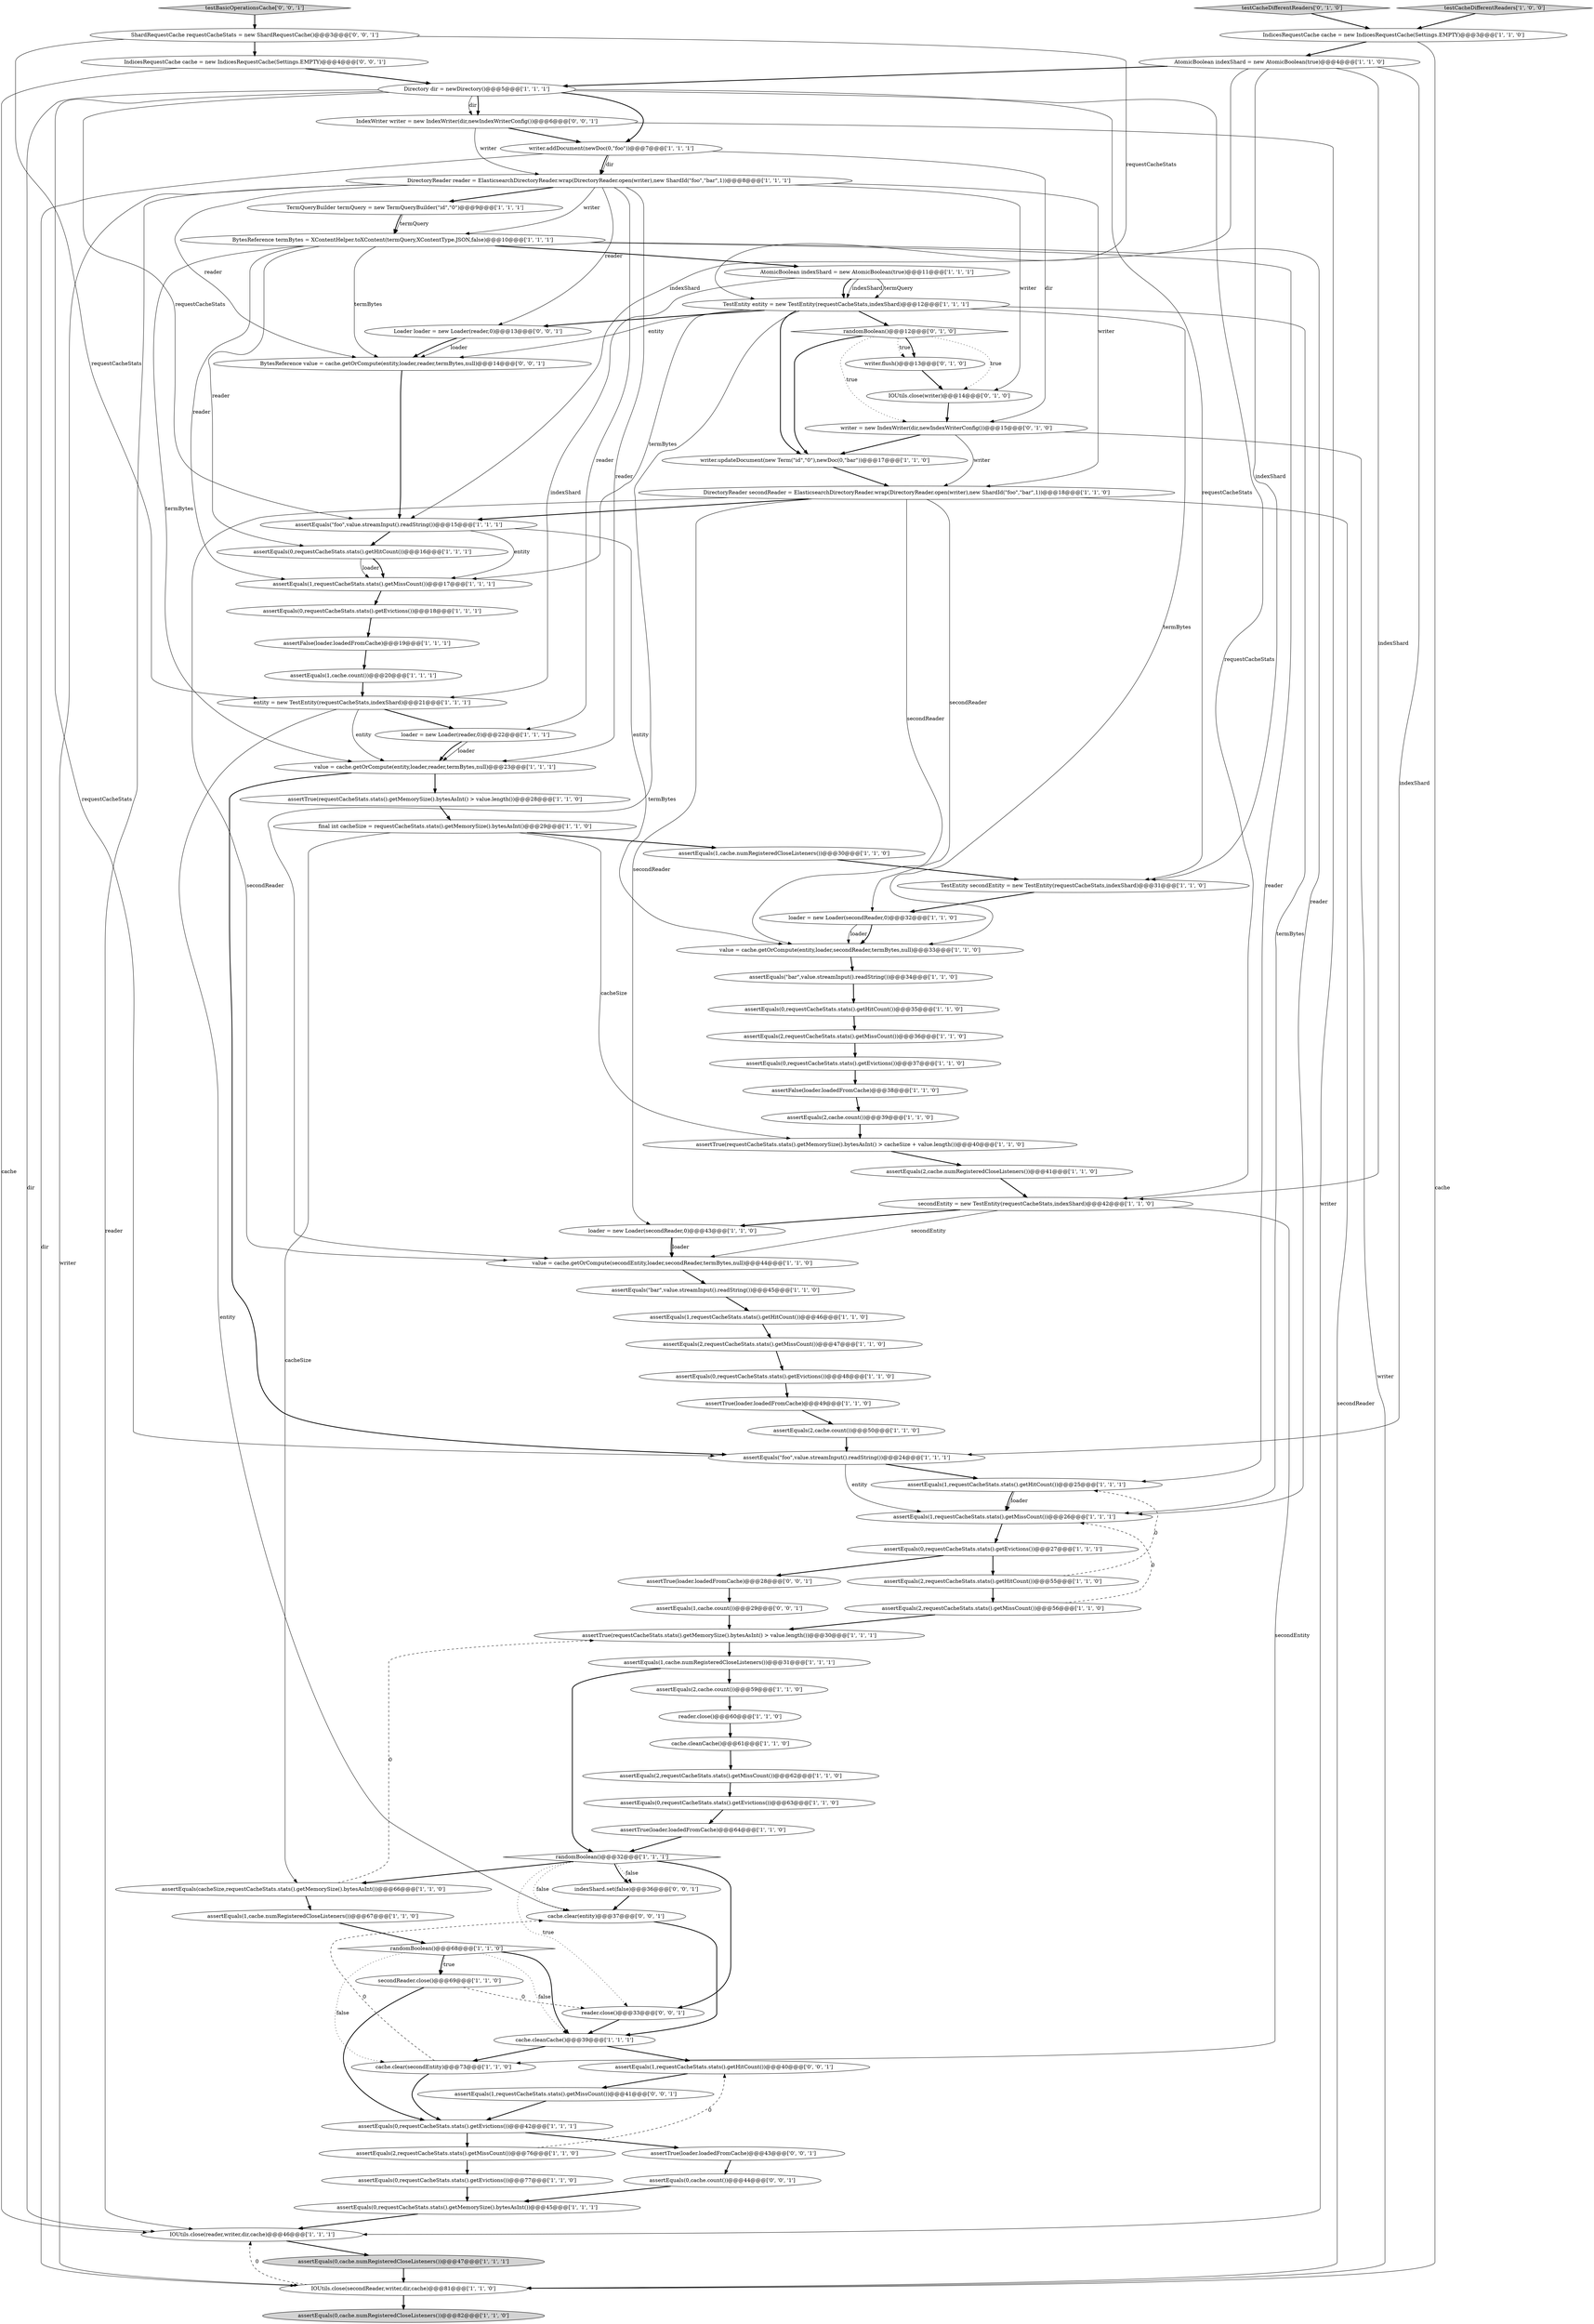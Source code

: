 digraph {
12 [style = filled, label = "assertEquals(2,cache.numRegisteredCloseListeners())@@@41@@@['1', '1', '0']", fillcolor = white, shape = ellipse image = "AAA0AAABBB1BBB"];
89 [style = filled, label = "IndicesRequestCache cache = new IndicesRequestCache(Settings.EMPTY)@@@4@@@['0', '0', '1']", fillcolor = white, shape = ellipse image = "AAA0AAABBB3BBB"];
33 [style = filled, label = "assertEquals(\"foo\",value.streamInput().readString())@@@24@@@['1', '1', '1']", fillcolor = white, shape = ellipse image = "AAA0AAABBB1BBB"];
3 [style = filled, label = "assertEquals(1,requestCacheStats.stats().getHitCount())@@@25@@@['1', '1', '1']", fillcolor = white, shape = ellipse image = "AAA0AAABBB1BBB"];
16 [style = filled, label = "assertEquals(2,requestCacheStats.stats().getMissCount())@@@36@@@['1', '1', '0']", fillcolor = white, shape = ellipse image = "AAA0AAABBB1BBB"];
15 [style = filled, label = "value = cache.getOrCompute(entity,loader,reader,termBytes,null)@@@23@@@['1', '1', '1']", fillcolor = white, shape = ellipse image = "AAA0AAABBB1BBB"];
44 [style = filled, label = "assertEquals(2,cache.count())@@@59@@@['1', '1', '0']", fillcolor = white, shape = ellipse image = "AAA0AAABBB1BBB"];
9 [style = filled, label = "loader = new Loader(secondReader,0)@@@32@@@['1', '1', '0']", fillcolor = white, shape = ellipse image = "AAA0AAABBB1BBB"];
66 [style = filled, label = "value = cache.getOrCompute(secondEntity,loader,secondReader,termBytes,null)@@@44@@@['1', '1', '0']", fillcolor = white, shape = ellipse image = "AAA0AAABBB1BBB"];
28 [style = filled, label = "assertEquals(0,requestCacheStats.stats().getHitCount())@@@35@@@['1', '1', '0']", fillcolor = white, shape = ellipse image = "AAA0AAABBB1BBB"];
29 [style = filled, label = "TermQueryBuilder termQuery = new TermQueryBuilder(\"id\",\"0\")@@@9@@@['1', '1', '1']", fillcolor = white, shape = ellipse image = "AAA0AAABBB1BBB"];
54 [style = filled, label = "assertTrue(loader.loadedFromCache)@@@64@@@['1', '1', '0']", fillcolor = white, shape = ellipse image = "AAA0AAABBB1BBB"];
23 [style = filled, label = "assertEquals(\"bar\",value.streamInput().readString())@@@34@@@['1', '1', '0']", fillcolor = white, shape = ellipse image = "AAA0AAABBB1BBB"];
41 [style = filled, label = "assertEquals(0,requestCacheStats.stats().getMemorySize().bytesAsInt())@@@45@@@['1', '1', '1']", fillcolor = white, shape = ellipse image = "AAA0AAABBB1BBB"];
13 [style = filled, label = "assertEquals(2,cache.count())@@@50@@@['1', '1', '0']", fillcolor = white, shape = ellipse image = "AAA0AAABBB1BBB"];
26 [style = filled, label = "DirectoryReader reader = ElasticsearchDirectoryReader.wrap(DirectoryReader.open(writer),new ShardId(\"foo\",\"bar\",1))@@@8@@@['1', '1', '1']", fillcolor = white, shape = ellipse image = "AAA0AAABBB1BBB"];
37 [style = filled, label = "value = cache.getOrCompute(entity,loader,secondReader,termBytes,null)@@@33@@@['1', '1', '0']", fillcolor = white, shape = ellipse image = "AAA0AAABBB1BBB"];
30 [style = filled, label = "IOUtils.close(secondReader,writer,dir,cache)@@@81@@@['1', '1', '0']", fillcolor = white, shape = ellipse image = "AAA0AAABBB1BBB"];
52 [style = filled, label = "assertTrue(requestCacheStats.stats().getMemorySize().bytesAsInt() > value.length())@@@28@@@['1', '1', '0']", fillcolor = white, shape = ellipse image = "AAA0AAABBB1BBB"];
77 [style = filled, label = "writer = new IndexWriter(dir,newIndexWriterConfig())@@@15@@@['0', '1', '0']", fillcolor = white, shape = ellipse image = "AAA1AAABBB2BBB"];
67 [style = filled, label = "assertFalse(loader.loadedFromCache)@@@19@@@['1', '1', '1']", fillcolor = white, shape = ellipse image = "AAA0AAABBB1BBB"];
84 [style = filled, label = "ShardRequestCache requestCacheStats = new ShardRequestCache()@@@3@@@['0', '0', '1']", fillcolor = white, shape = ellipse image = "AAA0AAABBB3BBB"];
74 [style = filled, label = "IOUtils.close(writer)@@@14@@@['0', '1', '0']", fillcolor = white, shape = ellipse image = "AAA1AAABBB2BBB"];
64 [style = filled, label = "assertEquals(1,requestCacheStats.stats().getMissCount())@@@26@@@['1', '1', '1']", fillcolor = white, shape = ellipse image = "AAA0AAABBB1BBB"];
36 [style = filled, label = "entity = new TestEntity(requestCacheStats,indexShard)@@@21@@@['1', '1', '1']", fillcolor = white, shape = ellipse image = "AAA0AAABBB1BBB"];
55 [style = filled, label = "assertEquals(2,cache.count())@@@39@@@['1', '1', '0']", fillcolor = white, shape = ellipse image = "AAA0AAABBB1BBB"];
39 [style = filled, label = "assertEquals(1,cache.numRegisteredCloseListeners())@@@30@@@['1', '1', '0']", fillcolor = white, shape = ellipse image = "AAA0AAABBB1BBB"];
91 [style = filled, label = "indexShard.set(false)@@@36@@@['0', '0', '1']", fillcolor = white, shape = ellipse image = "AAA0AAABBB3BBB"];
27 [style = filled, label = "TestEntity entity = new TestEntity(requestCacheStats,indexShard)@@@12@@@['1', '1', '1']", fillcolor = white, shape = ellipse image = "AAA0AAABBB1BBB"];
79 [style = filled, label = "Loader loader = new Loader(reader,0)@@@13@@@['0', '0', '1']", fillcolor = white, shape = ellipse image = "AAA0AAABBB3BBB"];
71 [style = filled, label = "IndicesRequestCache cache = new IndicesRequestCache(Settings.EMPTY)@@@3@@@['1', '1', '0']", fillcolor = white, shape = ellipse image = "AAA0AAABBB1BBB"];
19 [style = filled, label = "assertEquals(\"bar\",value.streamInput().readString())@@@45@@@['1', '1', '0']", fillcolor = white, shape = ellipse image = "AAA0AAABBB1BBB"];
22 [style = filled, label = "assertEquals(2,requestCacheStats.stats().getMissCount())@@@47@@@['1', '1', '0']", fillcolor = white, shape = ellipse image = "AAA0AAABBB1BBB"];
49 [style = filled, label = "cache.cleanCache()@@@61@@@['1', '1', '0']", fillcolor = white, shape = ellipse image = "AAA0AAABBB1BBB"];
45 [style = filled, label = "assertEquals(2,requestCacheStats.stats().getMissCount())@@@76@@@['1', '1', '0']", fillcolor = white, shape = ellipse image = "AAA0AAABBB1BBB"];
8 [style = filled, label = "assertEquals(0,requestCacheStats.stats().getEvictions())@@@42@@@['1', '1', '1']", fillcolor = white, shape = ellipse image = "AAA0AAABBB1BBB"];
73 [style = filled, label = "writer.flush()@@@13@@@['0', '1', '0']", fillcolor = white, shape = ellipse image = "AAA1AAABBB2BBB"];
92 [style = filled, label = "assertTrue(loader.loadedFromCache)@@@28@@@['0', '0', '1']", fillcolor = white, shape = ellipse image = "AAA0AAABBB3BBB"];
56 [style = filled, label = "Directory dir = newDirectory()@@@5@@@['1', '1', '1']", fillcolor = white, shape = ellipse image = "AAA0AAABBB1BBB"];
46 [style = filled, label = "IOUtils.close(reader,writer,dir,cache)@@@46@@@['1', '1', '1']", fillcolor = white, shape = ellipse image = "AAA0AAABBB1BBB"];
4 [style = filled, label = "assertEquals(1,cache.numRegisteredCloseListeners())@@@31@@@['1', '1', '1']", fillcolor = white, shape = ellipse image = "AAA0AAABBB1BBB"];
48 [style = filled, label = "assertTrue(requestCacheStats.stats().getMemorySize().bytesAsInt() > value.length())@@@30@@@['1', '1', '1']", fillcolor = white, shape = ellipse image = "AAA0AAABBB1BBB"];
20 [style = filled, label = "assertFalse(loader.loadedFromCache)@@@38@@@['1', '1', '0']", fillcolor = white, shape = ellipse image = "AAA0AAABBB1BBB"];
32 [style = filled, label = "assertEquals(1,cache.count())@@@20@@@['1', '1', '1']", fillcolor = white, shape = ellipse image = "AAA0AAABBB1BBB"];
83 [style = filled, label = "assertEquals(0,cache.count())@@@44@@@['0', '0', '1']", fillcolor = white, shape = ellipse image = "AAA0AAABBB3BBB"];
6 [style = filled, label = "assertEquals(2,requestCacheStats.stats().getMissCount())@@@56@@@['1', '1', '0']", fillcolor = white, shape = ellipse image = "AAA0AAABBB1BBB"];
1 [style = filled, label = "assertEquals(2,requestCacheStats.stats().getMissCount())@@@62@@@['1', '1', '0']", fillcolor = white, shape = ellipse image = "AAA0AAABBB1BBB"];
7 [style = filled, label = "randomBoolean()@@@32@@@['1', '1', '1']", fillcolor = white, shape = diamond image = "AAA0AAABBB1BBB"];
58 [style = filled, label = "assertEquals(0,requestCacheStats.stats().getHitCount())@@@16@@@['1', '1', '1']", fillcolor = white, shape = ellipse image = "AAA0AAABBB1BBB"];
75 [style = filled, label = "randomBoolean()@@@12@@@['0', '1', '0']", fillcolor = white, shape = diamond image = "AAA1AAABBB2BBB"];
5 [style = filled, label = "loader = new Loader(reader,0)@@@22@@@['1', '1', '1']", fillcolor = white, shape = ellipse image = "AAA0AAABBB1BBB"];
70 [style = filled, label = "cache.cleanCache()@@@39@@@['1', '1', '1']", fillcolor = white, shape = ellipse image = "AAA0AAABBB1BBB"];
25 [style = filled, label = "assertEquals(0,requestCacheStats.stats().getEvictions())@@@77@@@['1', '1', '0']", fillcolor = white, shape = ellipse image = "AAA0AAABBB1BBB"];
14 [style = filled, label = "assertEquals(cacheSize,requestCacheStats.stats().getMemorySize().bytesAsInt())@@@66@@@['1', '1', '0']", fillcolor = white, shape = ellipse image = "AAA0AAABBB1BBB"];
61 [style = filled, label = "loader = new Loader(secondReader,0)@@@43@@@['1', '1', '0']", fillcolor = white, shape = ellipse image = "AAA0AAABBB1BBB"];
21 [style = filled, label = "DirectoryReader secondReader = ElasticsearchDirectoryReader.wrap(DirectoryReader.open(writer),new ShardId(\"foo\",\"bar\",1))@@@18@@@['1', '1', '0']", fillcolor = white, shape = ellipse image = "AAA0AAABBB1BBB"];
60 [style = filled, label = "secondReader.close()@@@69@@@['1', '1', '0']", fillcolor = white, shape = ellipse image = "AAA0AAABBB1BBB"];
40 [style = filled, label = "AtomicBoolean indexShard = new AtomicBoolean(true)@@@11@@@['1', '1', '1']", fillcolor = white, shape = ellipse image = "AAA0AAABBB1BBB"];
86 [style = filled, label = "BytesReference value = cache.getOrCompute(entity,loader,reader,termBytes,null)@@@14@@@['0', '0', '1']", fillcolor = white, shape = ellipse image = "AAA0AAABBB3BBB"];
35 [style = filled, label = "writer.addDocument(newDoc(0,\"foo\"))@@@7@@@['1', '1', '1']", fillcolor = white, shape = ellipse image = "AAA0AAABBB1BBB"];
2 [style = filled, label = "assertEquals(0,requestCacheStats.stats().getEvictions())@@@27@@@['1', '1', '1']", fillcolor = white, shape = ellipse image = "AAA0AAABBB1BBB"];
88 [style = filled, label = "reader.close()@@@33@@@['0', '0', '1']", fillcolor = white, shape = ellipse image = "AAA0AAABBB3BBB"];
87 [style = filled, label = "assertTrue(loader.loadedFromCache)@@@43@@@['0', '0', '1']", fillcolor = white, shape = ellipse image = "AAA0AAABBB3BBB"];
10 [style = filled, label = "writer.updateDocument(new Term(\"id\",\"0\"),newDoc(0,\"bar\"))@@@17@@@['1', '1', '0']", fillcolor = white, shape = ellipse image = "AAA0AAABBB1BBB"];
57 [style = filled, label = "assertEquals(0,cache.numRegisteredCloseListeners())@@@82@@@['1', '1', '0']", fillcolor = lightgray, shape = ellipse image = "AAA0AAABBB1BBB"];
90 [style = filled, label = "assertEquals(1,requestCacheStats.stats().getHitCount())@@@40@@@['0', '0', '1']", fillcolor = white, shape = ellipse image = "AAA0AAABBB3BBB"];
47 [style = filled, label = "assertTrue(requestCacheStats.stats().getMemorySize().bytesAsInt() > cacheSize + value.length())@@@40@@@['1', '1', '0']", fillcolor = white, shape = ellipse image = "AAA0AAABBB1BBB"];
59 [style = filled, label = "final int cacheSize = requestCacheStats.stats().getMemorySize().bytesAsInt()@@@29@@@['1', '1', '0']", fillcolor = white, shape = ellipse image = "AAA0AAABBB1BBB"];
69 [style = filled, label = "assertEquals(0,requestCacheStats.stats().getEvictions())@@@18@@@['1', '1', '1']", fillcolor = white, shape = ellipse image = "AAA0AAABBB1BBB"];
17 [style = filled, label = "secondEntity = new TestEntity(requestCacheStats,indexShard)@@@42@@@['1', '1', '0']", fillcolor = white, shape = ellipse image = "AAA0AAABBB1BBB"];
11 [style = filled, label = "testCacheDifferentReaders['1', '0', '0']", fillcolor = lightgray, shape = diamond image = "AAA0AAABBB1BBB"];
24 [style = filled, label = "reader.close()@@@60@@@['1', '1', '0']", fillcolor = white, shape = ellipse image = "AAA0AAABBB1BBB"];
81 [style = filled, label = "assertEquals(1,requestCacheStats.stats().getMissCount())@@@41@@@['0', '0', '1']", fillcolor = white, shape = ellipse image = "AAA0AAABBB3BBB"];
63 [style = filled, label = "assertEquals(0,cache.numRegisteredCloseListeners())@@@47@@@['1', '1', '1']", fillcolor = lightgray, shape = ellipse image = "AAA0AAABBB1BBB"];
78 [style = filled, label = "IndexWriter writer = new IndexWriter(dir,newIndexWriterConfig())@@@6@@@['0', '0', '1']", fillcolor = white, shape = ellipse image = "AAA0AAABBB3BBB"];
72 [style = filled, label = "assertEquals(0,requestCacheStats.stats().getEvictions())@@@48@@@['1', '1', '0']", fillcolor = white, shape = ellipse image = "AAA0AAABBB1BBB"];
0 [style = filled, label = "assertEquals(1,requestCacheStats.stats().getHitCount())@@@46@@@['1', '1', '0']", fillcolor = white, shape = ellipse image = "AAA0AAABBB1BBB"];
34 [style = filled, label = "assertEquals(\"foo\",value.streamInput().readString())@@@15@@@['1', '1', '1']", fillcolor = white, shape = ellipse image = "AAA0AAABBB1BBB"];
43 [style = filled, label = "randomBoolean()@@@68@@@['1', '1', '0']", fillcolor = white, shape = diamond image = "AAA0AAABBB1BBB"];
62 [style = filled, label = "assertEquals(0,requestCacheStats.stats().getEvictions())@@@37@@@['1', '1', '0']", fillcolor = white, shape = ellipse image = "AAA0AAABBB1BBB"];
38 [style = filled, label = "assertEquals(1,cache.numRegisteredCloseListeners())@@@67@@@['1', '1', '0']", fillcolor = white, shape = ellipse image = "AAA0AAABBB1BBB"];
42 [style = filled, label = "BytesReference termBytes = XContentHelper.toXContent(termQuery,XContentType.JSON,false)@@@10@@@['1', '1', '1']", fillcolor = white, shape = ellipse image = "AAA0AAABBB1BBB"];
85 [style = filled, label = "assertEquals(1,cache.count())@@@29@@@['0', '0', '1']", fillcolor = white, shape = ellipse image = "AAA0AAABBB3BBB"];
65 [style = filled, label = "assertEquals(2,requestCacheStats.stats().getHitCount())@@@55@@@['1', '1', '0']", fillcolor = white, shape = ellipse image = "AAA0AAABBB1BBB"];
18 [style = filled, label = "assertEquals(1,requestCacheStats.stats().getMissCount())@@@17@@@['1', '1', '1']", fillcolor = white, shape = ellipse image = "AAA0AAABBB1BBB"];
76 [style = filled, label = "testCacheDifferentReaders['0', '1', '0']", fillcolor = lightgray, shape = diamond image = "AAA0AAABBB2BBB"];
50 [style = filled, label = "assertTrue(loader.loadedFromCache)@@@49@@@['1', '1', '0']", fillcolor = white, shape = ellipse image = "AAA0AAABBB1BBB"];
53 [style = filled, label = "TestEntity secondEntity = new TestEntity(requestCacheStats,indexShard)@@@31@@@['1', '1', '0']", fillcolor = white, shape = ellipse image = "AAA0AAABBB1BBB"];
31 [style = filled, label = "AtomicBoolean indexShard = new AtomicBoolean(true)@@@4@@@['1', '1', '0']", fillcolor = white, shape = ellipse image = "AAA0AAABBB1BBB"];
68 [style = filled, label = "assertEquals(0,requestCacheStats.stats().getEvictions())@@@63@@@['1', '1', '0']", fillcolor = white, shape = ellipse image = "AAA0AAABBB1BBB"];
80 [style = filled, label = "cache.clear(entity)@@@37@@@['0', '0', '1']", fillcolor = white, shape = ellipse image = "AAA0AAABBB3BBB"];
51 [style = filled, label = "cache.clear(secondEntity)@@@73@@@['1', '1', '0']", fillcolor = white, shape = ellipse image = "AAA0AAABBB1BBB"];
82 [style = filled, label = "testBasicOperationsCache['0', '0', '1']", fillcolor = lightgray, shape = diamond image = "AAA0AAABBB3BBB"];
7->91 [style = dotted, label="false"];
10->21 [style = bold, label=""];
7->88 [style = bold, label=""];
28->16 [style = bold, label=""];
21->37 [style = solid, label="secondReader"];
75->77 [style = dotted, label="true"];
59->14 [style = solid, label="cacheSize"];
60->88 [style = dashed, label="0"];
15->33 [style = bold, label=""];
5->15 [style = solid, label="loader"];
3->64 [style = bold, label=""];
78->26 [style = solid, label="writer"];
43->70 [style = bold, label=""];
48->4 [style = bold, label=""];
56->53 [style = solid, label="requestCacheStats"];
19->0 [style = bold, label=""];
36->15 [style = solid, label="entity"];
9->37 [style = solid, label="loader"];
51->8 [style = bold, label=""];
63->30 [style = bold, label=""];
67->32 [style = bold, label=""];
56->35 [style = bold, label=""];
1->68 [style = bold, label=""];
26->46 [style = solid, label="reader"];
31->56 [style = bold, label=""];
49->1 [style = bold, label=""];
42->58 [style = solid, label="reader"];
11->71 [style = bold, label=""];
56->78 [style = bold, label=""];
88->70 [style = bold, label=""];
27->79 [style = bold, label=""];
42->86 [style = solid, label="termBytes"];
25->41 [style = bold, label=""];
82->84 [style = bold, label=""];
84->27 [style = solid, label="requestCacheStats"];
90->81 [style = bold, label=""];
35->26 [style = bold, label=""];
65->6 [style = bold, label=""];
46->63 [style = bold, label=""];
27->66 [style = solid, label="termBytes"];
41->46 [style = bold, label=""];
8->87 [style = bold, label=""];
34->37 [style = solid, label="entity"];
52->59 [style = bold, label=""];
6->48 [style = bold, label=""];
45->90 [style = dashed, label="0"];
86->34 [style = bold, label=""];
16->62 [style = bold, label=""];
31->34 [style = solid, label="indexShard"];
27->18 [style = solid, label="termBytes"];
51->80 [style = dashed, label="0"];
53->9 [style = bold, label=""];
40->36 [style = solid, label="indexShard"];
68->54 [style = bold, label=""];
26->79 [style = solid, label="reader"];
0->22 [style = bold, label=""];
18->69 [style = bold, label=""];
7->91 [style = bold, label=""];
27->37 [style = solid, label="termBytes"];
2->65 [style = bold, label=""];
42->64 [style = solid, label="reader"];
61->66 [style = solid, label="loader"];
34->18 [style = solid, label="entity"];
14->48 [style = dashed, label="0"];
54->7 [style = bold, label=""];
26->42 [style = solid, label="writer"];
58->18 [style = solid, label="loader"];
3->64 [style = solid, label="loader"];
75->74 [style = dotted, label="true"];
38->43 [style = bold, label=""];
7->14 [style = bold, label=""];
77->10 [style = bold, label=""];
78->35 [style = bold, label=""];
31->53 [style = solid, label="indexShard"];
30->46 [style = dashed, label="0"];
77->21 [style = solid, label="writer"];
30->57 [style = bold, label=""];
59->39 [style = bold, label=""];
79->86 [style = bold, label=""];
31->17 [style = solid, label="indexShard"];
42->40 [style = bold, label=""];
58->18 [style = bold, label=""];
21->30 [style = solid, label="secondReader"];
21->34 [style = bold, label=""];
71->30 [style = solid, label="cache"];
44->24 [style = bold, label=""];
65->3 [style = dashed, label="0"];
89->56 [style = bold, label=""];
35->30 [style = solid, label="dir"];
75->73 [style = dotted, label="true"];
56->33 [style = solid, label="requestCacheStats"];
2->92 [style = bold, label=""];
43->60 [style = bold, label=""];
9->37 [style = bold, label=""];
60->8 [style = bold, label=""];
4->7 [style = bold, label=""];
36->80 [style = solid, label="entity"];
50->13 [style = bold, label=""];
59->47 [style = solid, label="cacheSize"];
87->83 [style = bold, label=""];
26->15 [style = solid, label="reader"];
42->3 [style = solid, label="reader"];
43->51 [style = dotted, label="false"];
24->49 [style = bold, label=""];
26->5 [style = solid, label="reader"];
26->30 [style = solid, label="writer"];
78->46 [style = solid, label="writer"];
42->18 [style = solid, label="reader"];
26->86 [style = solid, label="reader"];
40->27 [style = bold, label=""];
71->31 [style = bold, label=""];
27->86 [style = solid, label="entity"];
56->78 [style = solid, label="dir"];
91->80 [style = bold, label=""];
21->66 [style = solid, label="secondReader"];
26->74 [style = solid, label="writer"];
12->17 [style = bold, label=""];
70->51 [style = bold, label=""];
70->90 [style = bold, label=""];
61->66 [style = bold, label=""];
76->71 [style = bold, label=""];
31->33 [style = solid, label="indexShard"];
7->80 [style = dotted, label="false"];
85->48 [style = bold, label=""];
22->72 [style = bold, label=""];
35->26 [style = solid, label="dir"];
56->46 [style = solid, label="dir"];
27->75 [style = bold, label=""];
55->47 [style = bold, label=""];
75->73 [style = bold, label=""];
26->29 [style = bold, label=""];
29->42 [style = solid, label="termQuery"];
84->89 [style = bold, label=""];
17->66 [style = solid, label="secondEntity"];
84->36 [style = solid, label="requestCacheStats"];
42->15 [style = solid, label="termBytes"];
77->30 [style = solid, label="writer"];
15->52 [style = bold, label=""];
14->38 [style = bold, label=""];
29->42 [style = bold, label=""];
56->17 [style = solid, label="requestCacheStats"];
69->67 [style = bold, label=""];
73->74 [style = bold, label=""];
81->8 [style = bold, label=""];
56->34 [style = solid, label="requestCacheStats"];
43->70 [style = dotted, label="false"];
92->85 [style = bold, label=""];
13->33 [style = bold, label=""];
36->5 [style = bold, label=""];
17->61 [style = bold, label=""];
80->70 [style = bold, label=""];
17->51 [style = solid, label="secondEntity"];
32->36 [style = bold, label=""];
62->20 [style = bold, label=""];
35->77 [style = solid, label="dir"];
89->46 [style = solid, label="cache"];
64->2 [style = bold, label=""];
33->64 [style = solid, label="entity"];
33->3 [style = bold, label=""];
27->10 [style = bold, label=""];
39->53 [style = bold, label=""];
83->41 [style = bold, label=""];
40->27 [style = solid, label="indexShard"];
79->86 [style = solid, label="loader"];
72->50 [style = bold, label=""];
47->12 [style = bold, label=""];
7->88 [style = dotted, label="true"];
21->61 [style = solid, label="secondReader"];
74->77 [style = bold, label=""];
23->28 [style = bold, label=""];
8->45 [style = bold, label=""];
40->27 [style = solid, label="termQuery"];
20->55 [style = bold, label=""];
26->21 [style = solid, label="writer"];
43->60 [style = dotted, label="true"];
45->25 [style = bold, label=""];
37->23 [style = bold, label=""];
75->10 [style = bold, label=""];
21->9 [style = solid, label="secondReader"];
6->64 [style = dashed, label="0"];
27->64 [style = solid, label="termBytes"];
5->15 [style = bold, label=""];
4->44 [style = bold, label=""];
34->58 [style = bold, label=""];
66->19 [style = bold, label=""];
}
